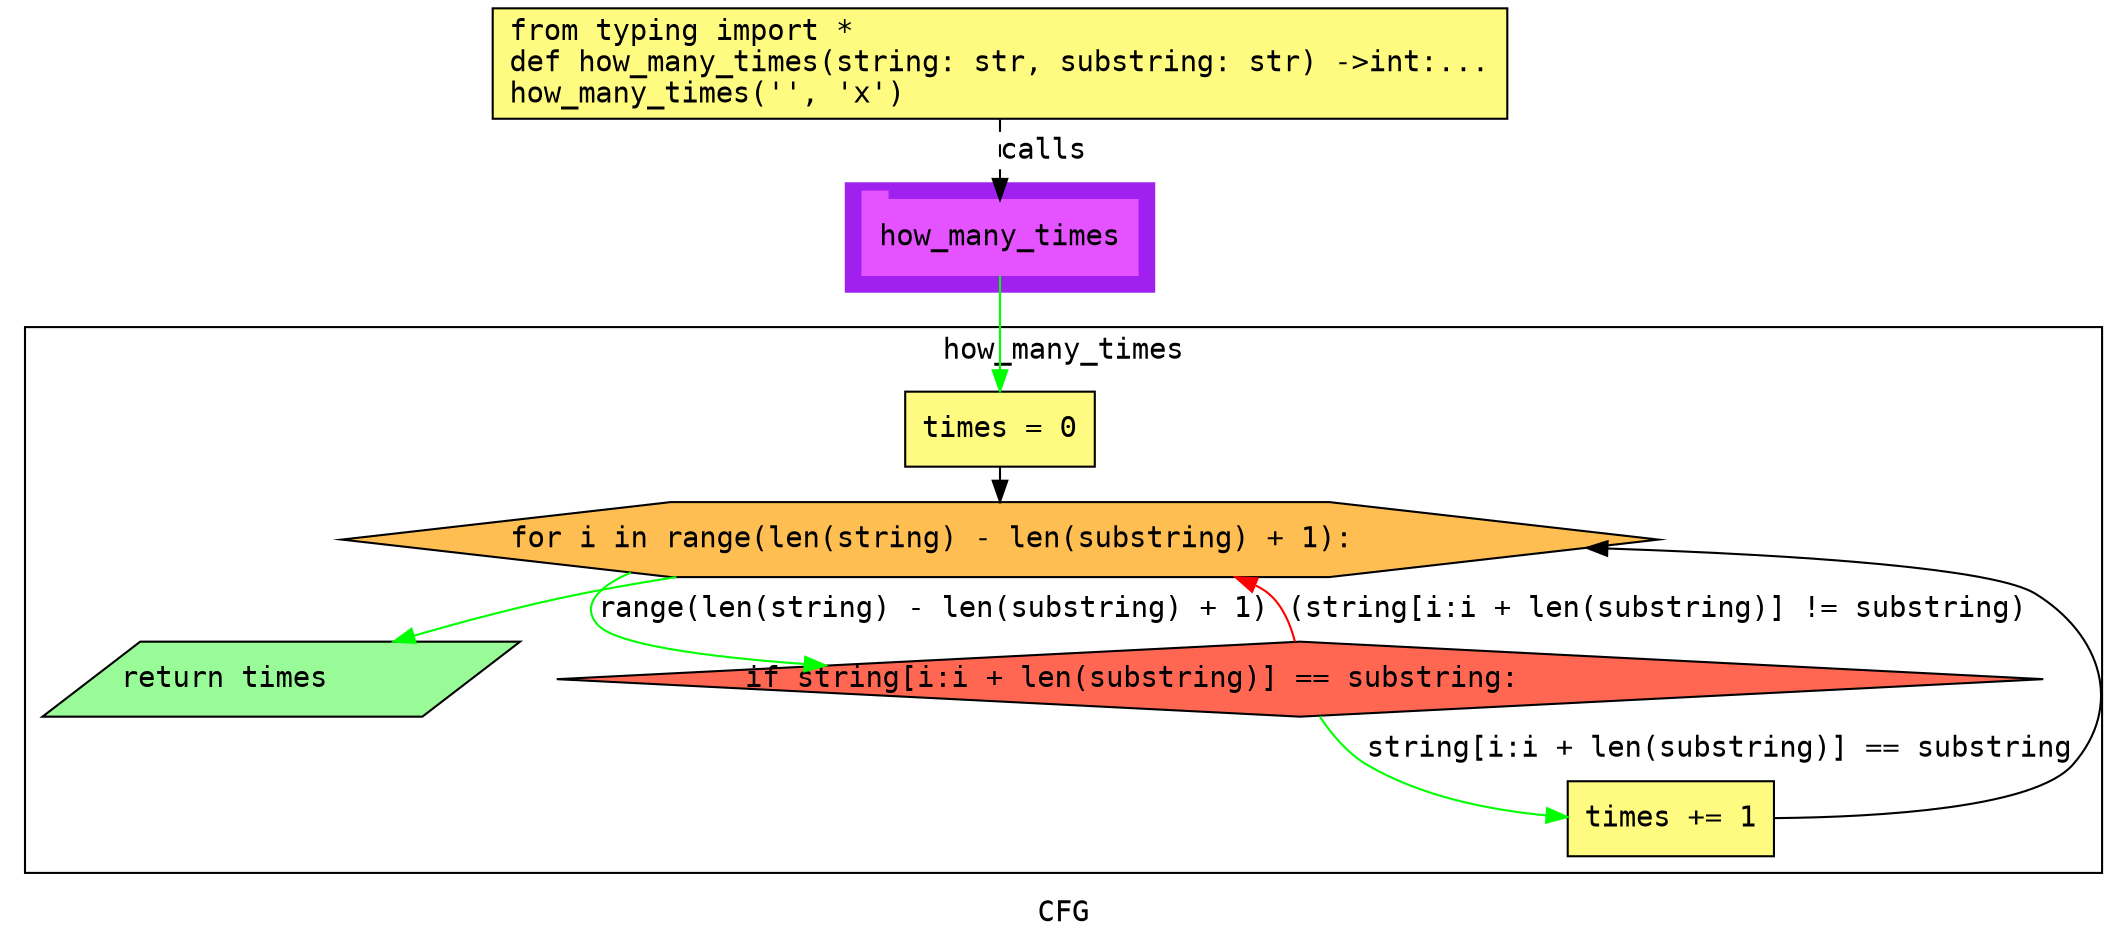 digraph cluster698CFG {
	graph [bb="0,0,1005,446",
		compound=True,
		fontname="DejaVu Sans Mono",
		label=CFG,
		lheight=0.21,
		lp="502.5,11.5",
		lwidth=0.35,
		pack=False,
		rankdir=TB,
		ranksep=0.02
	];
	node [fontname="DejaVu Sans Mono",
		label="\N"
	];
	edge [fontname="DejaVu Sans Mono"];
	subgraph cluster_1 {
		graph [bb="398,310,546,362",
			color=purple,
			compound=true,
			fontname="DejaVu Sans Mono",
			label="",
			rankdir=TB,
			ranksep=0.02,
			shape=tab,
			style=filled
		];
		node [fontname="DejaVu Sans Mono"];
		edge [fontname="DejaVu Sans Mono"];
		15	[color="#E552FF",
			height=0.5,
			label=how_many_times,
			linenum="[11]",
			pos="472,336",
			shape=tab,
			style=filled,
			width=1.8333];
	}
	subgraph cluster2how_many_times {
		graph [bb="8,31,997,293",
			compound=True,
			fontname="DejaVu Sans Mono",
			label=how_many_times,
			lheight=0.21,
			lp="502.5,281.5",
			lwidth=1.61,
			pack=False,
			rankdir=TB,
			ranksep=0.02
		];
		node [fontname="DejaVu Sans Mono"];
		edge [fontname="DejaVu Sans Mono"];
		subgraph cluster_4 {
			graph [color=purple,
				compound=true,
				fontname="DejaVu Sans Mono",
				label="",
				rankdir=TB,
				ranksep=0.02,
				shape=tab,
				style=filled
			];
			node [fontname="DejaVu Sans Mono"];
			edge [fontname="DejaVu Sans Mono"];
		}
		subgraph cluster_8 {
			graph [color=purple,
				compound=true,
				fontname="DejaVu Sans Mono",
				label="",
				rankdir=TB,
				ranksep=0.02,
				shape=tab,
				style=filled
			];
			node [fontname="DejaVu Sans Mono"];
			edge [fontname="DejaVu Sans Mono"];
		}
		3	[fillcolor="#FFFB81",
			height=0.5,
			label="times = 0\l",
			linenum="[3]",
			pos="472,244",
			shape=rectangle,
			style="filled,solid",
			width=1.2639];
		4	[fillcolor="#FFBE52",
			height=0.5,
			label="for i in range(len(string) - len(substring) + 1):\l",
			linenum="[5]",
			pos="472,191",
			shape=hexagon,
			style="filled,solid",
			width=8.7765];
		3 -> 4	[color=black,
			pos="e,472,209.25 472,225.73 472,223.66 472,221.5 472,219.32"];
		8	[fillcolor="#FF6752",
			height=0.5,
			label="if string[i:i + len(substring)] == substring:\l",
			linenum="[6]",
			pos="612,124",
			shape=diamond,
			style="filled,solid",
			width=9.9065];
		4 -> 8	[color=green,
			label="range(len(string) - len(substring) + 1)",
			lp="432,157.5",
			pos="e,381.54,130.41 299.93,174.51 284.9,171.73 274.14,168.56 271,165 266.59,160 266.46,154.88 271,150 279.64,140.7 320.59,134.82 371.28,\
131.12"];
		9	[fillcolor="#98fb98",
			height=0.5,
			label="return times\l",
			linenum="[9]",
			pos="127,124",
			shape=parallelogram,
			style="filled,solid",
			width=3.0706];
		4 -> 9	[color=green,
			pos="e,177.51,142.04 310.39,173.4 294.32,170.93 278.3,168.14 263,165 237.9,159.84 210.72,152.27 187.3,145.09"];
		8 -> 4	[color=red,
			label="(string[i:i + len(substring)] != substring)",
			lp="783.5,157.5",
			pos="e,581.09,172.94 609.54,141.99 607.5,150.09 603.78,159.23 597,165 595.38,166.38 593.3,167.69 590.83,168.94"];
		11	[fillcolor="#FFFB81",
			height=0.5,
			label="times += 1\l",
			linenum="[7]",
			pos="790,57",
			shape=rectangle,
			style="filled,solid",
			width=1.375];
		8 -> 11	[color=green,
			label="string[i:i + len(substring)] == substring",
			lp="813.5,90.5",
			pos="e,740.32,57.821 621.44,106.12 626.95,97.854 634.65,88.511 644,83 669.84,67.759 702.46,61.218 730.3,58.612"];
		11 -> 4	[color=black,
			pos="e,752.3,186.91 839.78,57.302 890.65,57.782 964.71,62.189 983,83 1007.6,111.03 996.74,145.39 965,165 945.75,176.9 858.44,183.23 762.52,\
186.57"];
	}
	1	[fillcolor="#FFFB81",
		height=0.73611,
		label="from typing import *\ldef how_many_times(string: str, substring: str) ->int:...\lhow_many_times('', 'x')\l",
		linenum="[1]",
		pos="472,419.5",
		shape=rectangle,
		style="filled,solid",
		width=6.7639];
	1 -> 15	[label=calls,
		lp="493,377.5",
		pos="e,472,354.13 472,392.71 472,383.66 472,373.47 472,364.3",
		style=dashed];
	15 -> 3	[color=green,
		pos="e,472,262.3 472,317.65 472,304.82 472,287.11 472,272.38"];
}
